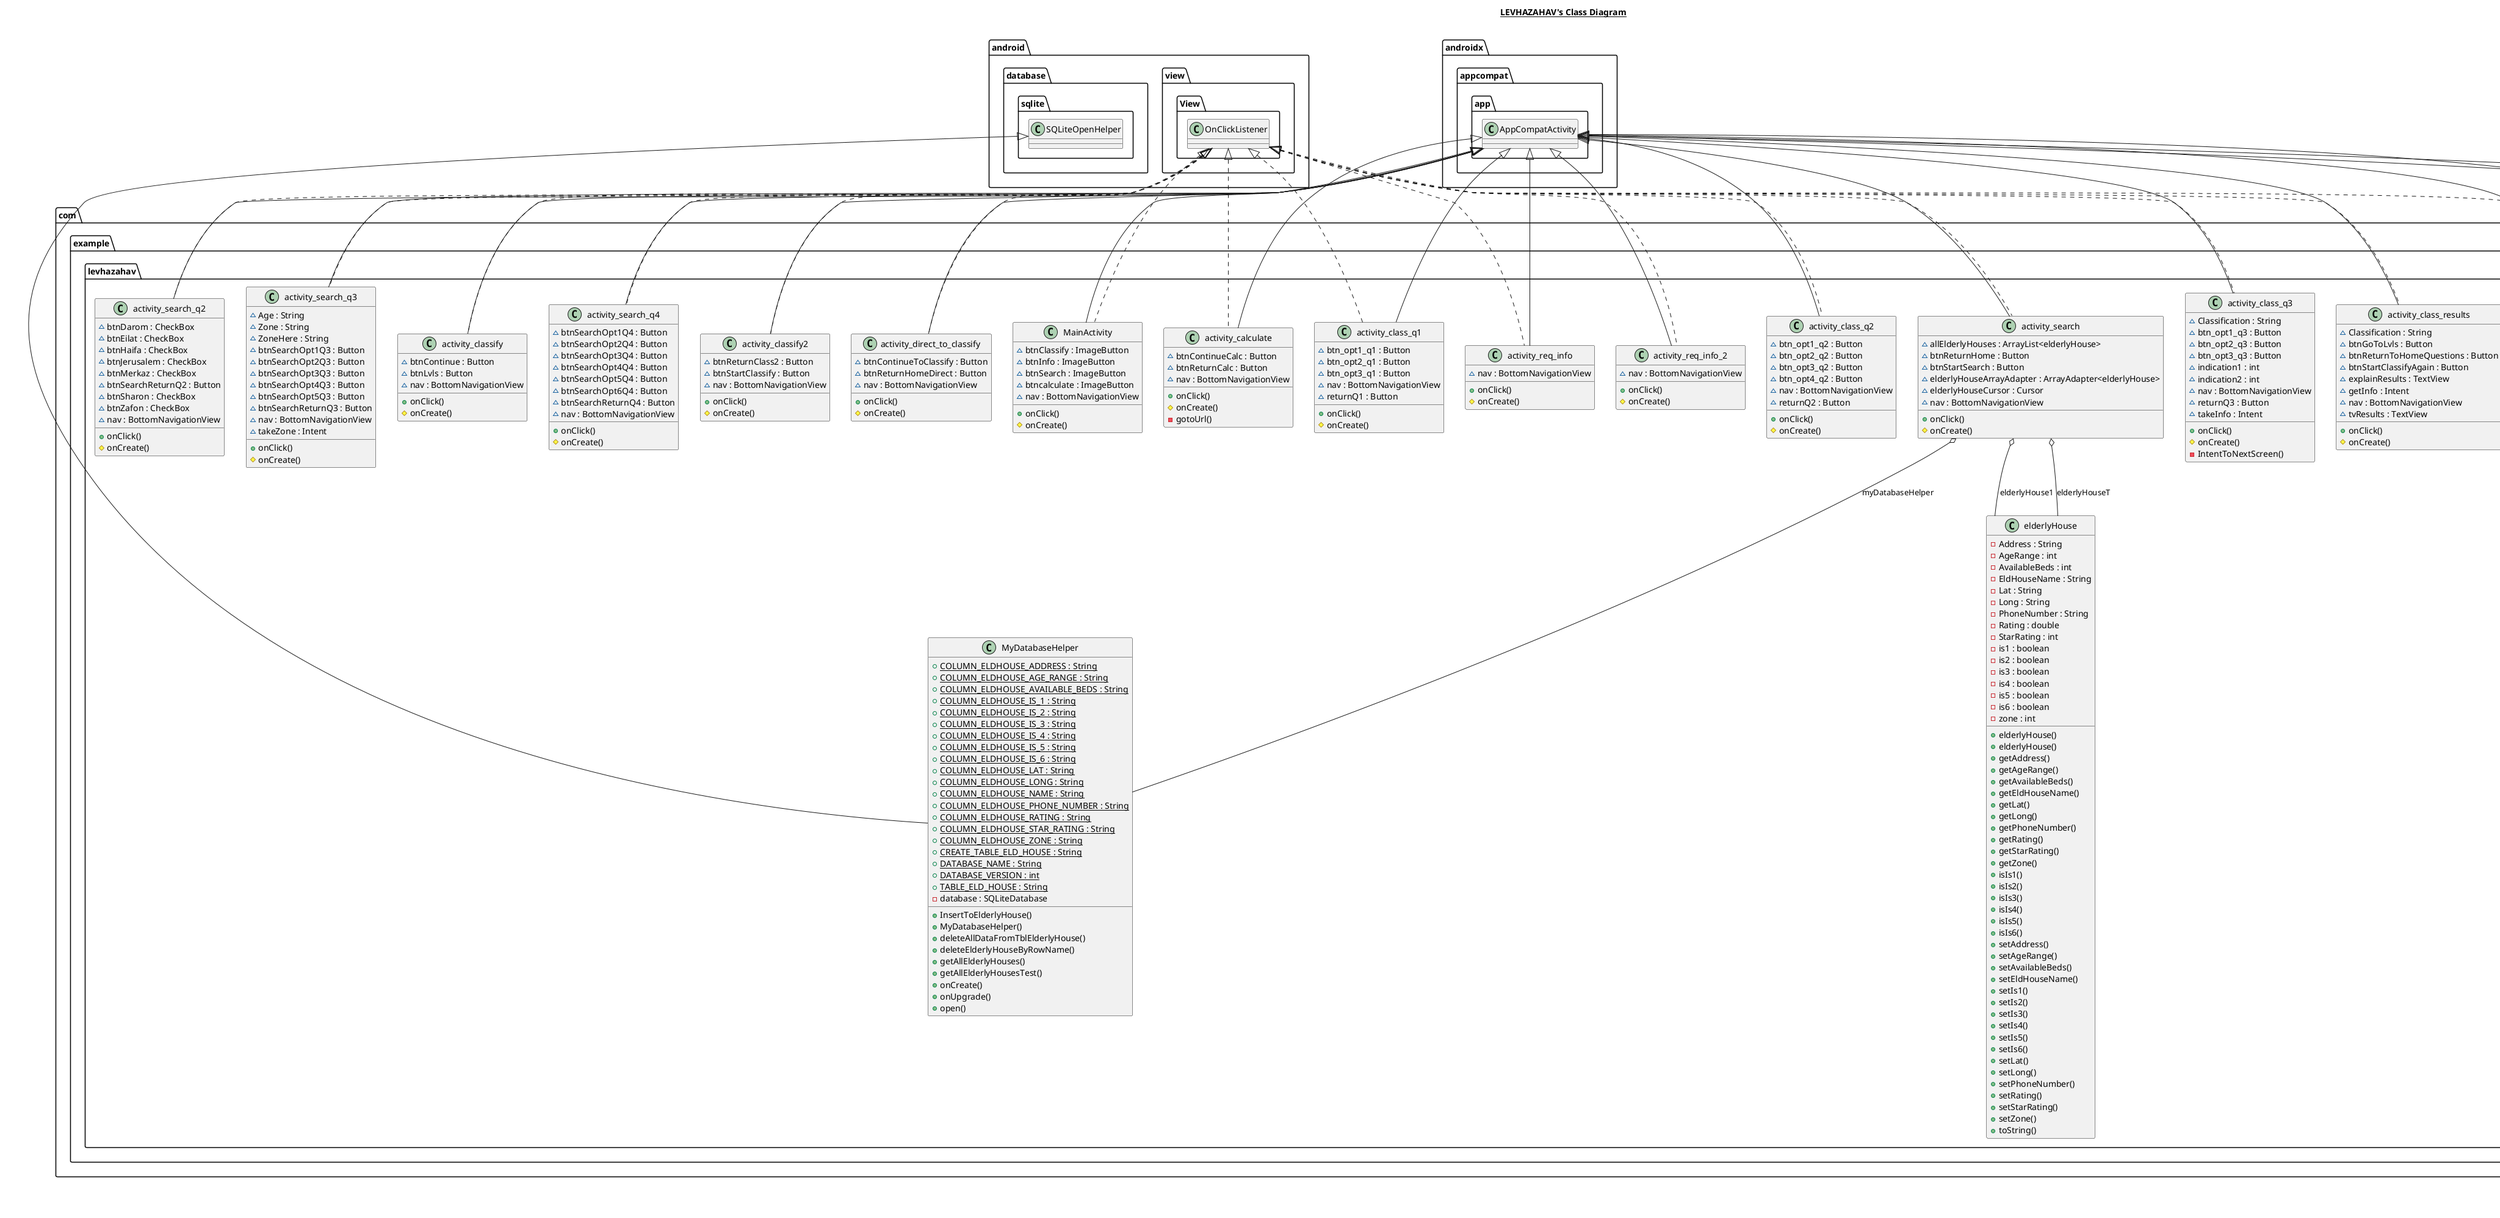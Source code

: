 @startuml

title __LEVHAZAHAV's Class Diagram__\n

  namespace com.example.levhazahav {
    class com.example.levhazahav.MainActivity {
        ~ btnClassify : ImageButton
        ~ btnInfo : ImageButton
        ~ btnSearch : ImageButton
        ~ btncalculate : ImageButton
        ~ nav : BottomNavigationView
        + onClick()
        # onCreate()
    }
  }
  

  namespace com.example.levhazahav {
    class com.example.levhazahav.MyDatabaseHelper {
        {static} + COLUMN_ELDHOUSE_ADDRESS : String
        {static} + COLUMN_ELDHOUSE_AGE_RANGE : String
        {static} + COLUMN_ELDHOUSE_AVAILABLE_BEDS : String
        {static} + COLUMN_ELDHOUSE_IS_1 : String
        {static} + COLUMN_ELDHOUSE_IS_2 : String
        {static} + COLUMN_ELDHOUSE_IS_3 : String
        {static} + COLUMN_ELDHOUSE_IS_4 : String
        {static} + COLUMN_ELDHOUSE_IS_5 : String
        {static} + COLUMN_ELDHOUSE_IS_6 : String
        {static} + COLUMN_ELDHOUSE_LAT : String
        {static} + COLUMN_ELDHOUSE_LONG : String
        {static} + COLUMN_ELDHOUSE_NAME : String
        {static} + COLUMN_ELDHOUSE_PHONE_NUMBER : String
        {static} + COLUMN_ELDHOUSE_RATING : String
        {static} + COLUMN_ELDHOUSE_STAR_RATING : String
        {static} + COLUMN_ELDHOUSE_ZONE : String
        {static} + CREATE_TABLE_ELD_HOUSE : String
        {static} + DATABASE_NAME : String
        {static} + DATABASE_VERSION : int
        {static} + TABLE_ELD_HOUSE : String
        - database : SQLiteDatabase
        + InsertToElderlyHouse()
        + MyDatabaseHelper()
        + deleteAllDataFromTblElderlyHouse()
        + deleteElderlyHouseByRowName()
        + getAllElderlyHouses()
        + getAllElderlyHousesTest()
        + onCreate()
        + onUpgrade()
        + open()
    }
  }
  

  namespace com.example.levhazahav {
    class com.example.levhazahav.activity_calculate {
        ~ btnContinueCalc : Button
        ~ btnReturnCalc : Button
        ~ nav : BottomNavigationView
        + onClick()
        # onCreate()
        - gotoUrl()
    }
  }
  

  namespace com.example.levhazahav {
    class com.example.levhazahav.activity_class_q1 {
        ~ btn_opt1_q1 : Button
        ~ btn_opt2_q1 : Button
        ~ btn_opt3_q1 : Button
        ~ nav : BottomNavigationView
        ~ returnQ1 : Button
        + onClick()
        # onCreate()
    }
  }
  

  namespace com.example.levhazahav {
    class com.example.levhazahav.activity_class_q2 {
        ~ btn_opt1_q2 : Button
        ~ btn_opt2_q2 : Button
        ~ btn_opt3_q2 : Button
        ~ btn_opt4_q2 : Button
        ~ nav : BottomNavigationView
        ~ returnQ2 : Button
        + onClick()
        # onCreate()
    }
  }
  

  namespace com.example.levhazahav {
    class com.example.levhazahav.activity_class_q3 {
        ~ Classification : String
        ~ btn_opt1_q3 : Button
        ~ btn_opt2_q3 : Button
        ~ btn_opt3_q3 : Button
        ~ indication1 : int
        ~ indication2 : int
        ~ nav : BottomNavigationView
        ~ returnQ3 : Button
        ~ takeInfo : Intent
        + onClick()
        # onCreate()
        - IntentToNextScreen()
    }
  }
  

  namespace com.example.levhazahav {
    class com.example.levhazahav.activity_class_results {
        ~ Classification : String
        ~ btnGoToLvls : Button
        ~ btnReturnToHomeQuestions : Button
        ~ btnStartClassifyAgain : Button
        ~ explainResults : TextView
        ~ getInfo : Intent
        ~ nav : BottomNavigationView
        ~ tvResults : TextView
        + onClick()
        # onCreate()
    }
  }
  

  namespace com.example.levhazahav {
    class com.example.levhazahav.activity_classify {
        ~ btnContinue : Button
        ~ btnLvls : Button
        ~ nav : BottomNavigationView
        + onClick()
        # onCreate()
    }
  }
  

  namespace com.example.levhazahav {
    class com.example.levhazahav.activity_classify2 {
        ~ btnReturnClass2 : Button
        ~ btnStartClassify : Button
        ~ nav : BottomNavigationView
        + onClick()
        # onCreate()
    }
  }
  

  namespace com.example.levhazahav {
    class com.example.levhazahav.activity_direct_to_classify {
        ~ btnContinueToClassify : Button
        ~ btnReturnHomeDirect : Button
        ~ nav : BottomNavigationView
        + onClick()
        # onCreate()
    }
  }
  

  namespace com.example.levhazahav {
    class com.example.levhazahav.activity_eld_house_view {
        # onCreate()
    }
  }
  

  namespace com.example.levhazahav {
    class com.example.levhazahav.activity_info {
        ~ nav : BottomNavigationView
        # onCreate()
    }
  }
  

  namespace com.example.levhazahav {
    class com.example.levhazahav.activity_req_info {
        ~ nav : BottomNavigationView
        + onClick()
        # onCreate()
    }
  }
  

  namespace com.example.levhazahav {
    class com.example.levhazahav.activity_req_info_2 {
        ~ nav : BottomNavigationView
        + onClick()
        # onCreate()
    }
  }
  

  namespace com.example.levhazahav {
    class com.example.levhazahav.activity_search {
        ~ allElderlyHouses : ArrayList<elderlyHouse>
        ~ btnReturnHome : Button
        ~ btnStartSearch : Button
        ~ elderlyHouseArrayAdapter : ArrayAdapter<elderlyHouse>
        ~ elderlyHouseCursor : Cursor
        ~ nav : BottomNavigationView
        + onClick()
        # onCreate()
    }
  }
  

  namespace com.example.levhazahav {
    class com.example.levhazahav.activity_search_q1 {
        ~ btnSearchOpt1Q1 : Button
        ~ btnSearchOpt2Q1 : Button
        ~ btnSearchOpt3Q1 : Button
        ~ btnSearchReturnQ1 : Button
        ~ nav : BottomNavigationView
        + onClick()
        # onCreate()
    }
  }
  

  namespace com.example.levhazahav {
    class com.example.levhazahav.activity_search_q2 {
        ~ btnDarom : CheckBox
        ~ btnEilat : CheckBox
        ~ btnHaifa : CheckBox
        ~ btnJerusalem : CheckBox
        ~ btnMerkaz : CheckBox
        ~ btnSearchReturnQ2 : Button
        ~ btnSharon : CheckBox
        ~ btnZafon : CheckBox
        ~ nav : BottomNavigationView
        + onClick()
        # onCreate()
    }
  }
  

  namespace com.example.levhazahav {
    class com.example.levhazahav.activity_search_q3 {
        ~ Age : String
        ~ Zone : String
        ~ ZoneHere : String
        ~ btnSearchOpt1Q3 : Button
        ~ btnSearchOpt2Q3 : Button
        ~ btnSearchOpt3Q3 : Button
        ~ btnSearchOpt4Q3 : Button
        ~ btnSearchOpt5Q3 : Button
        ~ btnSearchReturnQ3 : Button
        ~ nav : BottomNavigationView
        ~ takeZone : Intent
        + onClick()
        # onCreate()
    }
  }
  

  namespace com.example.levhazahav {
    class com.example.levhazahav.activity_search_q4 {
        ~ btnSearchOpt1Q4 : Button
        ~ btnSearchOpt2Q4 : Button
        ~ btnSearchOpt3Q4 : Button
        ~ btnSearchOpt4Q4 : Button
        ~ btnSearchOpt5Q4 : Button
        ~ btnSearchOpt6Q4 : Button
        ~ btnSearchReturnQ4 : Button
        ~ nav : BottomNavigationView
        + onClick()
        # onCreate()
    }
  }
  

  namespace com.example.levhazahav {
    class com.example.levhazahav.activity_search_results {
        ~ nav : BottomNavigationView
        # onCreate()
    }
  }
  

  namespace com.example.levhazahav {
    class com.example.levhazahav.elderlyHouse {
        - Address : String
        - AgeRange : int
        - AvailableBeds : int
        - EldHouseName : String
        - Lat : String
        - Long : String
        - PhoneNumber : String
        - Rating : double
        - StarRating : int
        - is1 : boolean
        - is2 : boolean
        - is3 : boolean
        - is4 : boolean
        - is5 : boolean
        - is6 : boolean
        - zone : int
        + elderlyHouse()
        + elderlyHouse()
        + getAddress()
        + getAgeRange()
        + getAvailableBeds()
        + getEldHouseName()
        + getLat()
        + getLong()
        + getPhoneNumber()
        + getRating()
        + getStarRating()
        + getZone()
        + isIs1()
        + isIs2()
        + isIs3()
        + isIs4()
        + isIs5()
        + isIs6()
        + setAddress()
        + setAgeRange()
        + setAvailableBeds()
        + setEldHouseName()
        + setIs1()
        + setIs2()
        + setIs3()
        + setIs4()
        + setIs5()
        + setIs6()
        + setLat()
        + setLong()
        + setPhoneNumber()
        + setRating()
        + setStarRating()
        + setZone()
        + toString()
    }
  }
  

  com.example.levhazahav.MainActivity .up.|> android.view.View.OnClickListener
  com.example.levhazahav.MainActivity -up-|> androidx.appcompat.app.AppCompatActivity
  com.example.levhazahav.MyDatabaseHelper -up-|> android.database.sqlite.SQLiteOpenHelper
  com.example.levhazahav.activity_calculate .up.|> android.view.View.OnClickListener
  com.example.levhazahav.activity_calculate -up-|> androidx.appcompat.app.AppCompatActivity
  com.example.levhazahav.activity_class_q1 .up.|> android.view.View.OnClickListener
  com.example.levhazahav.activity_class_q1 -up-|> androidx.appcompat.app.AppCompatActivity
  com.example.levhazahav.activity_class_q2 .up.|> android.view.View.OnClickListener
  com.example.levhazahav.activity_class_q2 -up-|> androidx.appcompat.app.AppCompatActivity
  com.example.levhazahav.activity_class_q3 .up.|> android.view.View.OnClickListener
  com.example.levhazahav.activity_class_q3 -up-|> androidx.appcompat.app.AppCompatActivity
  com.example.levhazahav.activity_class_results .up.|> android.view.View.OnClickListener
  com.example.levhazahav.activity_class_results -up-|> androidx.appcompat.app.AppCompatActivity
  com.example.levhazahav.activity_classify .up.|> android.view.View.OnClickListener
  com.example.levhazahav.activity_classify -up-|> androidx.appcompat.app.AppCompatActivity
  com.example.levhazahav.activity_classify2 .up.|> android.view.View.OnClickListener
  com.example.levhazahav.activity_classify2 -up-|> androidx.appcompat.app.AppCompatActivity
  com.example.levhazahav.activity_direct_to_classify .up.|> android.view.View.OnClickListener
  com.example.levhazahav.activity_direct_to_classify -up-|> androidx.appcompat.app.AppCompatActivity
  com.example.levhazahav.activity_eld_house_view -up-|> androidx.appcompat.app.AppCompatActivity
  com.example.levhazahav.activity_info -up-|> androidx.appcompat.app.AppCompatActivity
  com.example.levhazahav.activity_req_info .up.|> android.view.View.OnClickListener
  com.example.levhazahav.activity_req_info -up-|> androidx.appcompat.app.AppCompatActivity
  com.example.levhazahav.activity_req_info_2 .up.|> android.view.View.OnClickListener
  com.example.levhazahav.activity_req_info_2 -up-|> androidx.appcompat.app.AppCompatActivity
  com.example.levhazahav.activity_search .up.|> android.view.View.OnClickListener
  com.example.levhazahav.activity_search -up-|> androidx.appcompat.app.AppCompatActivity
  com.example.levhazahav.activity_search o-- com.example.levhazahav.elderlyHouse : elderlyHouse1
  com.example.levhazahav.activity_search o-- com.example.levhazahav.elderlyHouse : elderlyHouseT
  com.example.levhazahav.activity_search o-- com.example.levhazahav.MyDatabaseHelper : myDatabaseHelper
  com.example.levhazahav.activity_search_q1 .up.|> android.view.View.OnClickListener
  com.example.levhazahav.activity_search_q1 -up-|> androidx.appcompat.app.AppCompatActivity
  com.example.levhazahav.activity_search_q2 .up.|> android.view.View.OnClickListener
  com.example.levhazahav.activity_search_q2 -up-|> androidx.appcompat.app.AppCompatActivity
  com.example.levhazahav.activity_search_q3 .up.|> android.view.View.OnClickListener
  com.example.levhazahav.activity_search_q3 -up-|> androidx.appcompat.app.AppCompatActivity
  com.example.levhazahav.activity_search_q4 .up.|> android.view.View.OnClickListener
  com.example.levhazahav.activity_search_q4 -up-|> androidx.appcompat.app.AppCompatActivity
  com.example.levhazahav.activity_search_results -up-|> androidx.appcompat.app.AppCompatActivity


right footer


PlantUML diagram generated by SketchIt! (https://bitbucket.org/pmesmeur/sketch.it)
For more information about this tool, please contact philippe.mesmeur@gmail.com
endfooter

@enduml
